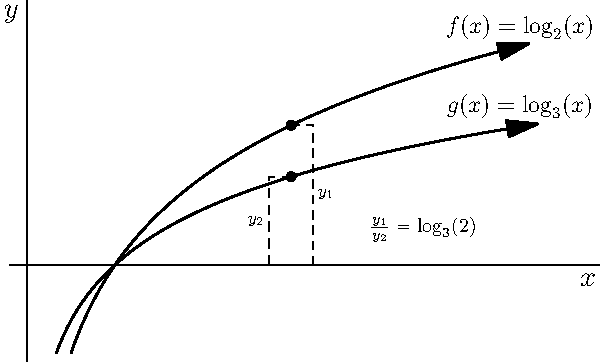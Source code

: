 	size(300);  
    import graph;
   
 
    real f(real x)
    {
        return (log(x))/(log(2));
    }
    
    real g(real x)
    {
        return (log(x))/(log(3));
    }
          
	
    draw(graph(f,0.5,5.7,n=400),linewidth(1bp),EndArrow);
    draw(graph(g,0.333,5.8,n=400),linewidth(1bp),EndArrow);
    
    dot((3,1.585),linewidth(5pt));
    dot((3,1),linewidth(5pt));
    
    draw((2.75,0)--(2.75,1)--(3,1),dashed);
    draw((3.25,0)--(3.25,1.585)--(3,1.585),dashed);
    
    label("$f(x)=\log_2(x)$",(5.6,2.7),fontsize(12pt));
    label("$g(x)=\log_3(x)$",(5.6,1.8),fontsize(12pt));
    
    label("$y_1$",(3.4,0.8),fontsize(8pt));
    label("$y_2$",(2.6,0.5),fontsize(8pt));
    
    label("$\frac{y_1}{y_2}=\log_3(2)$",(4.5,0.4),fontsize(10pt));
    
	xaxis("$x$", -0.2,6.5,fontsize(15pt));
	
    yaxis("$y$", -1.1, 3,fontsize(15pt));
